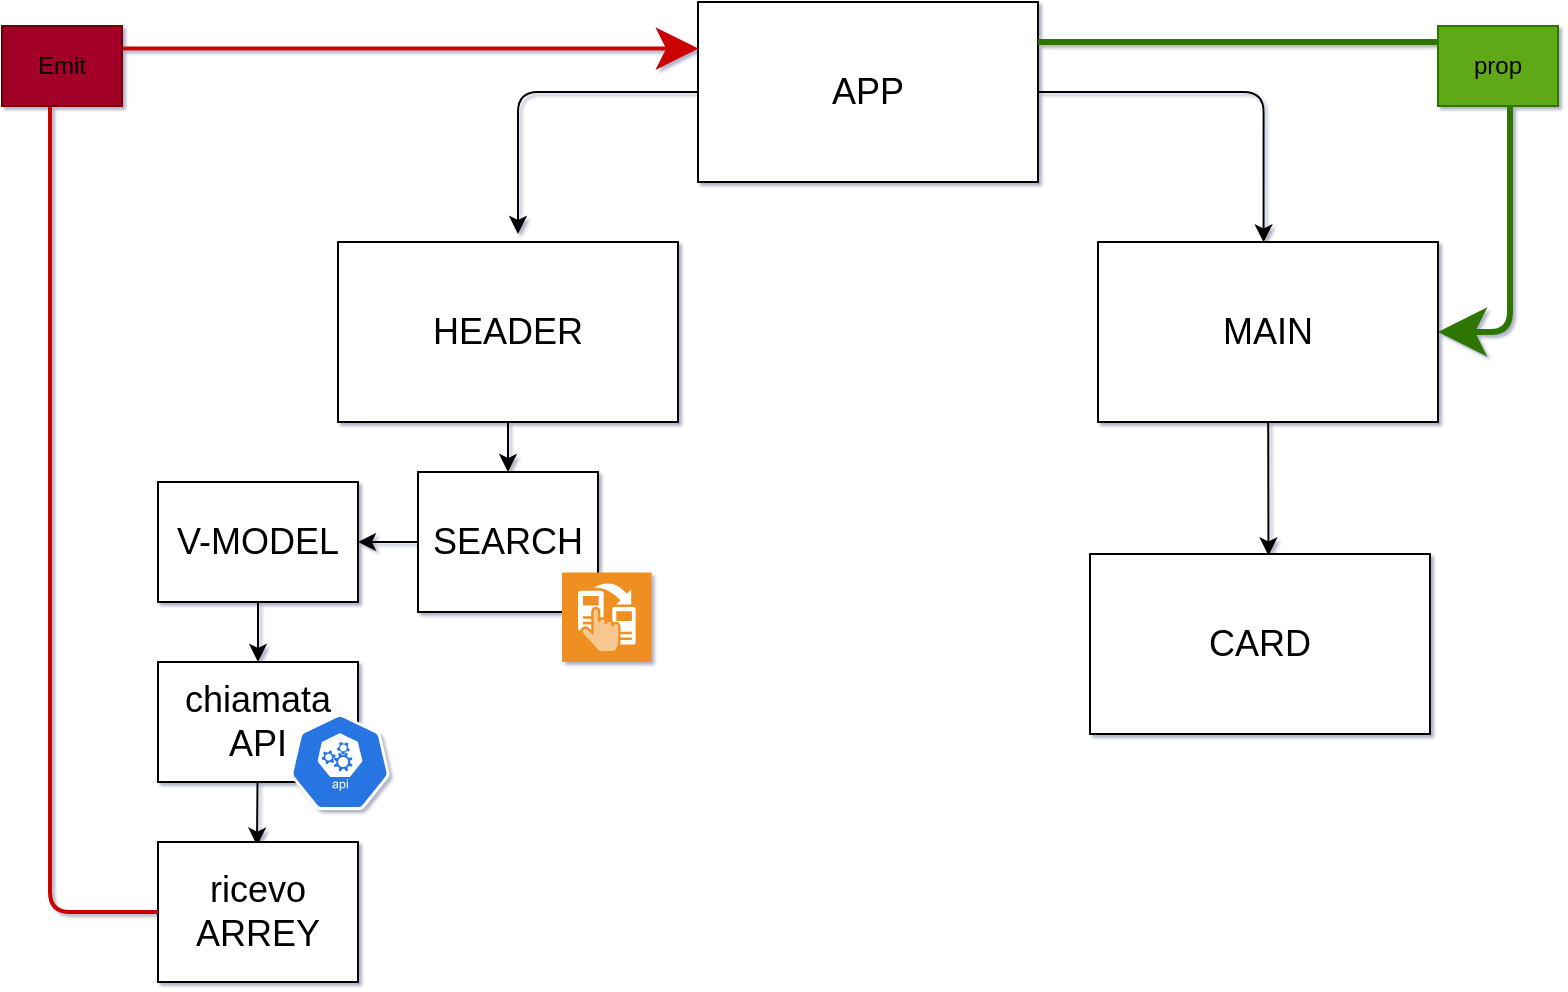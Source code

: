 <mxfile>
    <diagram id="xpTfQwLlDye6NHtaUpQL" name="Pagina-1">
        <mxGraphModel dx="931" dy="492" grid="1" gridSize="8" guides="1" tooltips="1" connect="1" arrows="1" fold="1" page="1" pageScale="1" pageWidth="827" pageHeight="1169" background="#ffffff" math="0" shadow="1">
            <root>
                <mxCell id="0"/>
                <mxCell id="1" parent="0"/>
                <mxCell id="6" style="edgeStyle=orthogonalEdgeStyle;orthogonalLoop=1;jettySize=auto;html=1;strokeColor=#000000;" parent="1" source="2" edge="1">
                    <mxGeometry relative="1" as="geometry">
                        <mxPoint x="274" y="176" as="targetPoint"/>
                        <Array as="points">
                            <mxPoint x="274" y="105"/>
                        </Array>
                    </mxGeometry>
                </mxCell>
                <mxCell id="2" value="" style="shape=table;startSize=0;container=1;collapsible=0;childLayout=tableLayout;rounded=1;" parent="1" vertex="1">
                    <mxGeometry x="364" y="60" width="170" height="90" as="geometry"/>
                </mxCell>
                <mxCell id="3" value="" style="shape=partialRectangle;collapsible=0;dropTarget=0;pointerEvents=0;fillColor=none;top=0;left=0;bottom=0;right=0;points=[[0,0.5],[1,0.5]];portConstraint=eastwest;rounded=1;" parent="2" vertex="1">
                    <mxGeometry width="170" height="90" as="geometry"/>
                </mxCell>
                <mxCell id="4" value="&lt;font style=&quot;font-size: 18px&quot;&gt;APP&lt;/font&gt;" style="shape=partialRectangle;html=1;whiteSpace=wrap;connectable=0;overflow=hidden;fillColor=none;top=0;left=0;bottom=0;right=0;rounded=1;" parent="3" vertex="1">
                    <mxGeometry width="170" height="90" as="geometry"/>
                </mxCell>
                <mxCell id="8" style="edgeStyle=orthogonalEdgeStyle;orthogonalLoop=1;jettySize=auto;html=1;entryX=0.487;entryY=0.002;entryDx=0;entryDy=0;entryPerimeter=0;strokeColor=#000000;" parent="1" source="3" target="13" edge="1">
                    <mxGeometry relative="1" as="geometry">
                        <mxPoint x="644" y="220" as="targetPoint"/>
                    </mxGeometry>
                </mxCell>
                <mxCell id="54" style="edgeStyle=none;rounded=0;orthogonalLoop=1;jettySize=auto;html=1;entryX=0.525;entryY=0.008;entryDx=0;entryDy=0;entryPerimeter=0;strokeColor=#000000;strokeWidth=1;" edge="1" parent="1" source="12" target="50">
                    <mxGeometry relative="1" as="geometry"/>
                </mxCell>
                <mxCell id="12" value="" style="shape=table;startSize=0;container=1;collapsible=0;childLayout=tableLayout;rounded=1;" parent="1" vertex="1">
                    <mxGeometry x="564" y="180" width="170" height="90" as="geometry"/>
                </mxCell>
                <mxCell id="13" value="" style="shape=partialRectangle;collapsible=0;dropTarget=0;pointerEvents=0;fillColor=none;top=0;left=0;bottom=0;right=0;points=[[0,0.5],[1,0.5]];portConstraint=eastwest;rounded=1;" parent="12" vertex="1">
                    <mxGeometry width="170" height="90" as="geometry"/>
                </mxCell>
                <mxCell id="14" value="&lt;font style=&quot;font-size: 18px&quot;&gt;MAIN&lt;/font&gt;" style="shape=partialRectangle;html=1;whiteSpace=wrap;connectable=0;overflow=hidden;fillColor=none;top=0;left=0;bottom=0;right=0;rounded=1;" parent="13" vertex="1">
                    <mxGeometry width="170" height="90" as="geometry"/>
                </mxCell>
                <mxCell id="30" style="edgeStyle=none;orthogonalLoop=1;jettySize=auto;html=1;strokeColor=#000000;" parent="1" source="15" target="19" edge="1">
                    <mxGeometry relative="1" as="geometry"/>
                </mxCell>
                <mxCell id="15" value="" style="shape=table;startSize=0;container=1;collapsible=0;childLayout=tableLayout;rounded=1;" parent="1" vertex="1">
                    <mxGeometry x="184" y="180" width="170" height="90" as="geometry"/>
                </mxCell>
                <mxCell id="16" value="" style="shape=partialRectangle;collapsible=0;dropTarget=0;pointerEvents=0;fillColor=none;top=0;left=0;bottom=0;right=0;points=[[0,0.5],[1,0.5]];portConstraint=eastwest;rounded=1;" parent="15" vertex="1">
                    <mxGeometry width="170" height="90" as="geometry"/>
                </mxCell>
                <mxCell id="17" value="&lt;font style=&quot;font-size: 18px&quot;&gt;HEADER&lt;/font&gt;" style="shape=partialRectangle;html=1;whiteSpace=wrap;connectable=0;overflow=hidden;fillColor=none;top=0;left=0;bottom=0;right=0;rounded=1;" parent="16" vertex="1">
                    <mxGeometry width="170" height="90" as="geometry"/>
                </mxCell>
                <mxCell id="31" style="edgeStyle=none;orthogonalLoop=1;jettySize=auto;html=1;entryX=1;entryY=0.5;entryDx=0;entryDy=0;strokeColor=#000000;" parent="1" source="18" target="22" edge="1">
                    <mxGeometry relative="1" as="geometry"/>
                </mxCell>
                <mxCell id="18" value="" style="shape=table;startSize=0;container=1;collapsible=0;childLayout=tableLayout;rounded=1;" parent="1" vertex="1">
                    <mxGeometry x="224" y="295" width="90" height="70" as="geometry"/>
                </mxCell>
                <mxCell id="19" value="" style="shape=partialRectangle;collapsible=0;dropTarget=0;pointerEvents=0;fillColor=none;top=0;left=0;bottom=0;right=0;points=[[0,0.5],[1,0.5]];portConstraint=eastwest;rounded=1;" parent="18" vertex="1">
                    <mxGeometry width="90" height="70" as="geometry"/>
                </mxCell>
                <mxCell id="20" value="&lt;font style=&quot;font-size: 18px&quot;&gt;SEARCH&lt;/font&gt;" style="shape=partialRectangle;html=1;whiteSpace=wrap;connectable=0;overflow=hidden;fillColor=none;top=0;left=0;bottom=0;right=0;rounded=1;" parent="19" vertex="1">
                    <mxGeometry width="90" height="70" as="geometry"/>
                </mxCell>
                <mxCell id="32" style="edgeStyle=none;orthogonalLoop=1;jettySize=auto;html=1;strokeColor=#000000;" parent="1" source="21" target="25" edge="1">
                    <mxGeometry relative="1" as="geometry"/>
                </mxCell>
                <mxCell id="21" value="" style="shape=table;startSize=0;container=1;collapsible=0;childLayout=tableLayout;rounded=1;" parent="1" vertex="1">
                    <mxGeometry x="94" y="300" width="100" height="60" as="geometry"/>
                </mxCell>
                <mxCell id="22" value="" style="shape=partialRectangle;collapsible=0;dropTarget=0;pointerEvents=0;fillColor=none;top=0;left=0;bottom=0;right=0;points=[[0,0.5],[1,0.5]];portConstraint=eastwest;rounded=1;" parent="21" vertex="1">
                    <mxGeometry width="100" height="60" as="geometry"/>
                </mxCell>
                <mxCell id="23" value="&lt;font style=&quot;font-size: 18px&quot;&gt;V-MODEL&lt;/font&gt;" style="shape=partialRectangle;html=1;whiteSpace=wrap;connectable=0;overflow=hidden;fillColor=none;top=0;left=0;bottom=0;right=0;rounded=1;" parent="22" vertex="1">
                    <mxGeometry width="100" height="60" as="geometry"/>
                </mxCell>
                <mxCell id="33" style="edgeStyle=none;orthogonalLoop=1;jettySize=auto;html=1;entryX=0.495;entryY=0.026;entryDx=0;entryDy=0;entryPerimeter=0;strokeColor=#000000;" parent="1" source="24" target="28" edge="1">
                    <mxGeometry relative="1" as="geometry"/>
                </mxCell>
                <mxCell id="24" value="" style="shape=table;startSize=0;container=1;collapsible=0;childLayout=tableLayout;rounded=1;" parent="1" vertex="1">
                    <mxGeometry x="94" y="390" width="100" height="60" as="geometry"/>
                </mxCell>
                <mxCell id="25" value="" style="shape=partialRectangle;collapsible=0;dropTarget=0;pointerEvents=0;fillColor=none;top=0;left=0;bottom=0;right=0;points=[[0,0.5],[1,0.5]];portConstraint=eastwest;rounded=1;" parent="24" vertex="1">
                    <mxGeometry width="100" height="60" as="geometry"/>
                </mxCell>
                <mxCell id="26" value="&lt;font style=&quot;font-size: 18px&quot;&gt;chiamata&lt;br&gt;API&lt;/font&gt;" style="shape=partialRectangle;html=1;whiteSpace=wrap;connectable=0;overflow=hidden;fillColor=none;top=0;left=0;bottom=0;right=0;rounded=1;" parent="25" vertex="1">
                    <mxGeometry width="100" height="60" as="geometry"/>
                </mxCell>
                <mxCell id="27" value="" style="shape=table;startSize=0;container=1;collapsible=0;childLayout=tableLayout;rounded=1;" parent="1" vertex="1">
                    <mxGeometry x="94" y="480" width="100" height="70" as="geometry"/>
                </mxCell>
                <mxCell id="28" value="" style="shape=partialRectangle;collapsible=0;dropTarget=0;pointerEvents=0;fillColor=none;top=0;left=0;bottom=0;right=0;points=[[0,0.5],[1,0.5]];portConstraint=eastwest;rounded=1;" parent="27" vertex="1">
                    <mxGeometry width="100" height="70" as="geometry"/>
                </mxCell>
                <mxCell id="29" value="&lt;font style=&quot;font-size: 18px&quot;&gt;ricevo&lt;br&gt;ARREY&lt;/font&gt;" style="shape=partialRectangle;html=1;whiteSpace=wrap;connectable=0;overflow=hidden;fillColor=none;top=0;left=0;bottom=0;right=0;rounded=1;" parent="28" vertex="1">
                    <mxGeometry width="100" height="70" as="geometry"/>
                </mxCell>
                <mxCell id="36" style="edgeStyle=elbowEdgeStyle;orthogonalLoop=1;jettySize=auto;elbow=vertical;html=1;entryX=0.001;entryY=0.259;entryDx=0;entryDy=0;fillColor=#a20025;entryPerimeter=0;strokeColor=#CC0000;jumpSize=6;endSize=15;strokeWidth=2;" parent="1" source="28" target="3" edge="1">
                    <mxGeometry relative="1" as="geometry">
                        <Array as="points">
                            <mxPoint x="40" y="350"/>
                        </Array>
                    </mxGeometry>
                </mxCell>
                <mxCell id="39" value="" style="shape=table;startSize=0;container=1;collapsible=0;childLayout=tableLayout;fillColor=#a20025;strokeColor=#6F0000;fontColor=#ffffff;rounded=1;" parent="1" vertex="1">
                    <mxGeometry x="16" y="72" width="60" height="40" as="geometry"/>
                </mxCell>
                <mxCell id="40" value="" style="shape=partialRectangle;collapsible=0;dropTarget=0;pointerEvents=0;fillColor=none;top=0;left=0;bottom=0;right=0;points=[[0,0.5],[1,0.5]];portConstraint=eastwest;rounded=1;" parent="39" vertex="1">
                    <mxGeometry width="60" height="40" as="geometry"/>
                </mxCell>
                <mxCell id="41" value="Emit" style="shape=partialRectangle;html=1;whiteSpace=wrap;connectable=0;overflow=hidden;fillColor=none;top=0;left=0;bottom=0;right=0;rounded=1;" parent="40" vertex="1">
                    <mxGeometry width="60" height="40" as="geometry"/>
                </mxCell>
                <mxCell id="42" style="edgeStyle=elbowEdgeStyle;orthogonalLoop=1;jettySize=auto;html=1;entryX=1;entryY=0.5;entryDx=0;entryDy=0;fillColor=#60a917;strokeColor=#2D7600;endSize=15;strokeWidth=3;" parent="1" source="3" target="13" edge="1">
                    <mxGeometry relative="1" as="geometry">
                        <Array as="points">
                            <mxPoint x="770" y="80"/>
                        </Array>
                    </mxGeometry>
                </mxCell>
                <mxCell id="43" value="" style="shape=table;startSize=0;container=1;collapsible=0;childLayout=tableLayout;fillColor=#60a917;strokeColor=#2D7600;fontColor=#ffffff;rounded=1;" parent="1" vertex="1">
                    <mxGeometry x="734" y="72" width="60" height="40" as="geometry"/>
                </mxCell>
                <mxCell id="44" value="" style="shape=partialRectangle;collapsible=0;dropTarget=0;pointerEvents=0;fillColor=none;top=0;left=0;bottom=0;right=0;points=[[0,0.5],[1,0.5]];portConstraint=eastwest;rounded=1;" parent="43" vertex="1">
                    <mxGeometry width="60" height="40" as="geometry"/>
                </mxCell>
                <mxCell id="45" value="prop" style="shape=partialRectangle;html=1;whiteSpace=wrap;connectable=0;overflow=hidden;fillColor=none;top=0;left=0;bottom=0;right=0;rounded=1;" parent="44" vertex="1">
                    <mxGeometry width="60" height="40" as="geometry"/>
                </mxCell>
                <mxCell id="46" value="" style="html=1;dashed=0;whitespace=wrap;fillColor=#2875E2;strokeColor=#ffffff;points=[[0.005,0.63,0],[0.1,0.2,0],[0.9,0.2,0],[0.5,0,0],[0.995,0.63,0],[0.72,0.99,0],[0.5,1,0],[0.28,0.99,0]];shape=mxgraph.kubernetes.icon;prIcon=api" vertex="1" parent="1">
                    <mxGeometry x="160" y="416" width="50" height="48" as="geometry"/>
                </mxCell>
                <mxCell id="49" value="" style="shape=table;startSize=0;container=1;collapsible=0;childLayout=tableLayout;rounded=1;" vertex="1" parent="1">
                    <mxGeometry x="560" y="336" width="170" height="90" as="geometry"/>
                </mxCell>
                <mxCell id="50" value="" style="shape=partialRectangle;collapsible=0;dropTarget=0;pointerEvents=0;fillColor=none;top=0;left=0;bottom=0;right=0;points=[[0,0.5],[1,0.5]];portConstraint=eastwest;rounded=1;" vertex="1" parent="49">
                    <mxGeometry width="170" height="90" as="geometry"/>
                </mxCell>
                <mxCell id="51" value="&lt;font style=&quot;font-size: 18px&quot;&gt;CARD&lt;/font&gt;" style="shape=partialRectangle;html=1;whiteSpace=wrap;connectable=0;overflow=hidden;fillColor=none;top=0;left=0;bottom=0;right=0;rounded=1;" vertex="1" parent="50">
                    <mxGeometry width="170" height="90" as="geometry"/>
                </mxCell>
                <mxCell id="55" value="" style="shadow=0;dashed=0;html=1;strokeColor=none;fillColor=#EF8F21;labelPosition=center;verticalLabelPosition=bottom;verticalAlign=top;align=center;outlineConnect=0;shape=mxgraph.veeam.2d.1_click_failover_orchestration;" vertex="1" parent="1">
                    <mxGeometry x="296" y="345.2" width="44.8" height="44.8" as="geometry"/>
                </mxCell>
            </root>
        </mxGraphModel>
    </diagram>
</mxfile>